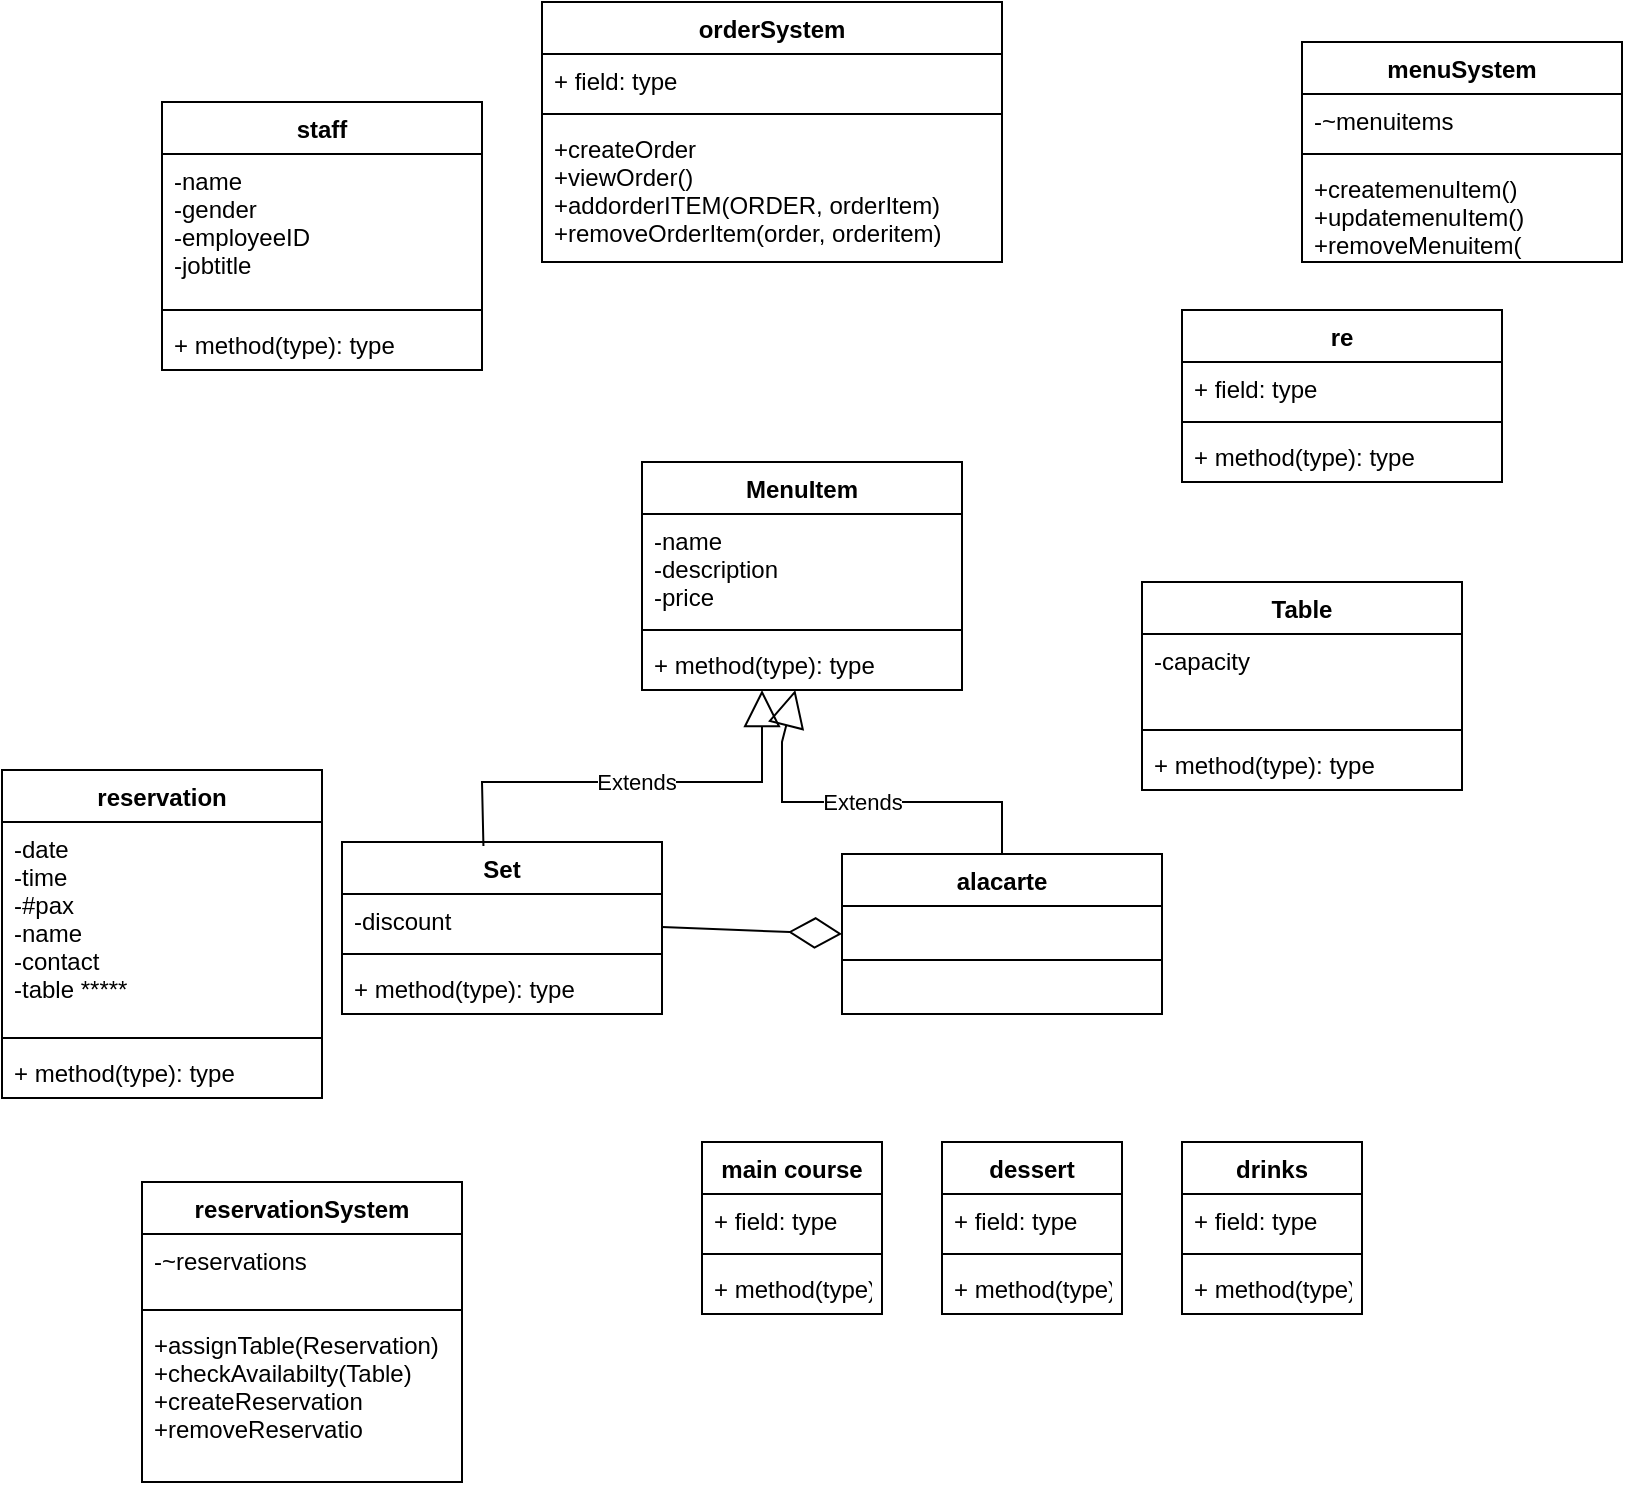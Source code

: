 <mxfile version="15.5.9" type="github">
  <diagram name="Page-1" id="c4acf3e9-155e-7222-9cf6-157b1a14988f">
    <mxGraphModel dx="2062" dy="1154" grid="1" gridSize="10" guides="1" tooltips="1" connect="1" arrows="1" fold="1" page="1" pageScale="1" pageWidth="850" pageHeight="1100" background="none" math="0" shadow="0">
      <root>
        <mxCell id="0" />
        <mxCell id="1" parent="0" />
        <mxCell id="SfxZH82AjHz1qIngCEcw-1" value="MenuItem" style="swimlane;fontStyle=1;align=center;verticalAlign=top;childLayout=stackLayout;horizontal=1;startSize=26;horizontalStack=0;resizeParent=1;resizeParentMax=0;resizeLast=0;collapsible=1;marginBottom=0;" vertex="1" parent="1">
          <mxGeometry x="340" y="540" width="160" height="114" as="geometry" />
        </mxCell>
        <mxCell id="SfxZH82AjHz1qIngCEcw-2" value="-name&#xa;-description&#xa;-price" style="text;strokeColor=none;fillColor=none;align=left;verticalAlign=top;spacingLeft=4;spacingRight=4;overflow=hidden;rotatable=0;points=[[0,0.5],[1,0.5]];portConstraint=eastwest;" vertex="1" parent="SfxZH82AjHz1qIngCEcw-1">
          <mxGeometry y="26" width="160" height="54" as="geometry" />
        </mxCell>
        <mxCell id="SfxZH82AjHz1qIngCEcw-3" value="" style="line;strokeWidth=1;fillColor=none;align=left;verticalAlign=middle;spacingTop=-1;spacingLeft=3;spacingRight=3;rotatable=0;labelPosition=right;points=[];portConstraint=eastwest;" vertex="1" parent="SfxZH82AjHz1qIngCEcw-1">
          <mxGeometry y="80" width="160" height="8" as="geometry" />
        </mxCell>
        <mxCell id="SfxZH82AjHz1qIngCEcw-4" value="+ method(type): type" style="text;strokeColor=none;fillColor=none;align=left;verticalAlign=top;spacingLeft=4;spacingRight=4;overflow=hidden;rotatable=0;points=[[0,0.5],[1,0.5]];portConstraint=eastwest;" vertex="1" parent="SfxZH82AjHz1qIngCEcw-1">
          <mxGeometry y="88" width="160" height="26" as="geometry" />
        </mxCell>
        <mxCell id="SfxZH82AjHz1qIngCEcw-5" value="Set" style="swimlane;fontStyle=1;align=center;verticalAlign=top;childLayout=stackLayout;horizontal=1;startSize=26;horizontalStack=0;resizeParent=1;resizeParentMax=0;resizeLast=0;collapsible=1;marginBottom=0;" vertex="1" parent="1">
          <mxGeometry x="190" y="730" width="160" height="86" as="geometry" />
        </mxCell>
        <mxCell id="SfxZH82AjHz1qIngCEcw-6" value="-discount" style="text;strokeColor=none;fillColor=none;align=left;verticalAlign=top;spacingLeft=4;spacingRight=4;overflow=hidden;rotatable=0;points=[[0,0.5],[1,0.5]];portConstraint=eastwest;" vertex="1" parent="SfxZH82AjHz1qIngCEcw-5">
          <mxGeometry y="26" width="160" height="26" as="geometry" />
        </mxCell>
        <mxCell id="SfxZH82AjHz1qIngCEcw-7" value="" style="line;strokeWidth=1;fillColor=none;align=left;verticalAlign=middle;spacingTop=-1;spacingLeft=3;spacingRight=3;rotatable=0;labelPosition=right;points=[];portConstraint=eastwest;" vertex="1" parent="SfxZH82AjHz1qIngCEcw-5">
          <mxGeometry y="52" width="160" height="8" as="geometry" />
        </mxCell>
        <mxCell id="SfxZH82AjHz1qIngCEcw-8" value="+ method(type): type" style="text;strokeColor=none;fillColor=none;align=left;verticalAlign=top;spacingLeft=4;spacingRight=4;overflow=hidden;rotatable=0;points=[[0,0.5],[1,0.5]];portConstraint=eastwest;" vertex="1" parent="SfxZH82AjHz1qIngCEcw-5">
          <mxGeometry y="60" width="160" height="26" as="geometry" />
        </mxCell>
        <mxCell id="SfxZH82AjHz1qIngCEcw-9" value="alacarte" style="swimlane;fontStyle=1;align=center;verticalAlign=top;childLayout=stackLayout;horizontal=1;startSize=26;horizontalStack=0;resizeParent=1;resizeParentMax=0;resizeLast=0;collapsible=1;marginBottom=0;" vertex="1" parent="1">
          <mxGeometry x="440" y="736" width="160" height="80" as="geometry" />
        </mxCell>
        <mxCell id="SfxZH82AjHz1qIngCEcw-11" value="" style="line;strokeWidth=1;fillColor=none;align=left;verticalAlign=middle;spacingTop=-1;spacingLeft=3;spacingRight=3;rotatable=0;labelPosition=right;points=[];portConstraint=eastwest;" vertex="1" parent="SfxZH82AjHz1qIngCEcw-9">
          <mxGeometry y="26" width="160" height="54" as="geometry" />
        </mxCell>
        <mxCell id="SfxZH82AjHz1qIngCEcw-14" value="Extends" style="endArrow=block;endSize=16;endFill=0;html=1;rounded=0;exitX=0.442;exitY=0.023;exitDx=0;exitDy=0;entryX=0.375;entryY=1;entryDx=0;entryDy=0;entryPerimeter=0;exitPerimeter=0;" edge="1" parent="1" source="SfxZH82AjHz1qIngCEcw-5" target="SfxZH82AjHz1qIngCEcw-4">
          <mxGeometry width="160" relative="1" as="geometry">
            <mxPoint x="340" y="590" as="sourcePoint" />
            <mxPoint x="320" y="610" as="targetPoint" />
            <Array as="points">
              <mxPoint x="260" y="700" />
              <mxPoint x="400" y="700" />
              <mxPoint x="400" y="680" />
            </Array>
          </mxGeometry>
        </mxCell>
        <mxCell id="SfxZH82AjHz1qIngCEcw-16" value="Extends" style="endArrow=block;endSize=16;endFill=0;html=1;rounded=0;exitX=0.5;exitY=0;exitDx=0;exitDy=0;" edge="1" parent="1" source="SfxZH82AjHz1qIngCEcw-9" target="SfxZH82AjHz1qIngCEcw-4">
          <mxGeometry width="160" relative="1" as="geometry">
            <mxPoint x="270.72" y="741.978" as="sourcePoint" />
            <mxPoint x="410" y="664" as="targetPoint" />
            <Array as="points">
              <mxPoint x="520" y="710" />
              <mxPoint x="410" y="710" />
              <mxPoint x="410" y="690" />
              <mxPoint x="410" y="680" />
            </Array>
          </mxGeometry>
        </mxCell>
        <mxCell id="SfxZH82AjHz1qIngCEcw-19" value="" style="endArrow=diamondThin;endFill=0;endSize=24;html=1;rounded=0;entryX=0;entryY=0.5;entryDx=0;entryDy=0;" edge="1" parent="1" target="SfxZH82AjHz1qIngCEcw-9">
          <mxGeometry width="160" relative="1" as="geometry">
            <mxPoint x="350" y="772.5" as="sourcePoint" />
            <mxPoint x="430" y="773" as="targetPoint" />
          </mxGeometry>
        </mxCell>
        <mxCell id="SfxZH82AjHz1qIngCEcw-20" value="main course" style="swimlane;fontStyle=1;align=center;verticalAlign=top;childLayout=stackLayout;horizontal=1;startSize=26;horizontalStack=0;resizeParent=1;resizeParentMax=0;resizeLast=0;collapsible=1;marginBottom=0;" vertex="1" parent="1">
          <mxGeometry x="370" y="880" width="90" height="86" as="geometry" />
        </mxCell>
        <mxCell id="SfxZH82AjHz1qIngCEcw-21" value="+ field: type" style="text;strokeColor=none;fillColor=none;align=left;verticalAlign=top;spacingLeft=4;spacingRight=4;overflow=hidden;rotatable=0;points=[[0,0.5],[1,0.5]];portConstraint=eastwest;" vertex="1" parent="SfxZH82AjHz1qIngCEcw-20">
          <mxGeometry y="26" width="90" height="26" as="geometry" />
        </mxCell>
        <mxCell id="SfxZH82AjHz1qIngCEcw-22" value="" style="line;strokeWidth=1;fillColor=none;align=left;verticalAlign=middle;spacingTop=-1;spacingLeft=3;spacingRight=3;rotatable=0;labelPosition=right;points=[];portConstraint=eastwest;" vertex="1" parent="SfxZH82AjHz1qIngCEcw-20">
          <mxGeometry y="52" width="90" height="8" as="geometry" />
        </mxCell>
        <mxCell id="SfxZH82AjHz1qIngCEcw-23" value="+ method(type): type" style="text;strokeColor=none;fillColor=none;align=left;verticalAlign=top;spacingLeft=4;spacingRight=4;overflow=hidden;rotatable=0;points=[[0,0.5],[1,0.5]];portConstraint=eastwest;" vertex="1" parent="SfxZH82AjHz1qIngCEcw-20">
          <mxGeometry y="60" width="90" height="26" as="geometry" />
        </mxCell>
        <mxCell id="SfxZH82AjHz1qIngCEcw-24" value="dessert" style="swimlane;fontStyle=1;align=center;verticalAlign=top;childLayout=stackLayout;horizontal=1;startSize=26;horizontalStack=0;resizeParent=1;resizeParentMax=0;resizeLast=0;collapsible=1;marginBottom=0;" vertex="1" parent="1">
          <mxGeometry x="490" y="880" width="90" height="86" as="geometry" />
        </mxCell>
        <mxCell id="SfxZH82AjHz1qIngCEcw-25" value="+ field: type" style="text;strokeColor=none;fillColor=none;align=left;verticalAlign=top;spacingLeft=4;spacingRight=4;overflow=hidden;rotatable=0;points=[[0,0.5],[1,0.5]];portConstraint=eastwest;" vertex="1" parent="SfxZH82AjHz1qIngCEcw-24">
          <mxGeometry y="26" width="90" height="26" as="geometry" />
        </mxCell>
        <mxCell id="SfxZH82AjHz1qIngCEcw-26" value="" style="line;strokeWidth=1;fillColor=none;align=left;verticalAlign=middle;spacingTop=-1;spacingLeft=3;spacingRight=3;rotatable=0;labelPosition=right;points=[];portConstraint=eastwest;" vertex="1" parent="SfxZH82AjHz1qIngCEcw-24">
          <mxGeometry y="52" width="90" height="8" as="geometry" />
        </mxCell>
        <mxCell id="SfxZH82AjHz1qIngCEcw-27" value="+ method(type): type" style="text;strokeColor=none;fillColor=none;align=left;verticalAlign=top;spacingLeft=4;spacingRight=4;overflow=hidden;rotatable=0;points=[[0,0.5],[1,0.5]];portConstraint=eastwest;" vertex="1" parent="SfxZH82AjHz1qIngCEcw-24">
          <mxGeometry y="60" width="90" height="26" as="geometry" />
        </mxCell>
        <mxCell id="SfxZH82AjHz1qIngCEcw-28" value="drinks" style="swimlane;fontStyle=1;align=center;verticalAlign=top;childLayout=stackLayout;horizontal=1;startSize=26;horizontalStack=0;resizeParent=1;resizeParentMax=0;resizeLast=0;collapsible=1;marginBottom=0;" vertex="1" parent="1">
          <mxGeometry x="610" y="880" width="90" height="86" as="geometry" />
        </mxCell>
        <mxCell id="SfxZH82AjHz1qIngCEcw-29" value="+ field: type" style="text;strokeColor=none;fillColor=none;align=left;verticalAlign=top;spacingLeft=4;spacingRight=4;overflow=hidden;rotatable=0;points=[[0,0.5],[1,0.5]];portConstraint=eastwest;" vertex="1" parent="SfxZH82AjHz1qIngCEcw-28">
          <mxGeometry y="26" width="90" height="26" as="geometry" />
        </mxCell>
        <mxCell id="SfxZH82AjHz1qIngCEcw-30" value="" style="line;strokeWidth=1;fillColor=none;align=left;verticalAlign=middle;spacingTop=-1;spacingLeft=3;spacingRight=3;rotatable=0;labelPosition=right;points=[];portConstraint=eastwest;" vertex="1" parent="SfxZH82AjHz1qIngCEcw-28">
          <mxGeometry y="52" width="90" height="8" as="geometry" />
        </mxCell>
        <mxCell id="SfxZH82AjHz1qIngCEcw-31" value="+ method(type): type" style="text;strokeColor=none;fillColor=none;align=left;verticalAlign=top;spacingLeft=4;spacingRight=4;overflow=hidden;rotatable=0;points=[[0,0.5],[1,0.5]];portConstraint=eastwest;" vertex="1" parent="SfxZH82AjHz1qIngCEcw-28">
          <mxGeometry y="60" width="90" height="26" as="geometry" />
        </mxCell>
        <mxCell id="SfxZH82AjHz1qIngCEcw-32" value="staff" style="swimlane;fontStyle=1;align=center;verticalAlign=top;childLayout=stackLayout;horizontal=1;startSize=26;horizontalStack=0;resizeParent=1;resizeParentMax=0;resizeLast=0;collapsible=1;marginBottom=0;" vertex="1" parent="1">
          <mxGeometry x="100" y="360" width="160" height="134" as="geometry" />
        </mxCell>
        <mxCell id="SfxZH82AjHz1qIngCEcw-33" value="-name&#xa;-gender&#xa;-employeeID&#xa;-jobtitle&#xa;" style="text;strokeColor=none;fillColor=none;align=left;verticalAlign=top;spacingLeft=4;spacingRight=4;overflow=hidden;rotatable=0;points=[[0,0.5],[1,0.5]];portConstraint=eastwest;" vertex="1" parent="SfxZH82AjHz1qIngCEcw-32">
          <mxGeometry y="26" width="160" height="74" as="geometry" />
        </mxCell>
        <mxCell id="SfxZH82AjHz1qIngCEcw-34" value="" style="line;strokeWidth=1;fillColor=none;align=left;verticalAlign=middle;spacingTop=-1;spacingLeft=3;spacingRight=3;rotatable=0;labelPosition=right;points=[];portConstraint=eastwest;" vertex="1" parent="SfxZH82AjHz1qIngCEcw-32">
          <mxGeometry y="100" width="160" height="8" as="geometry" />
        </mxCell>
        <mxCell id="SfxZH82AjHz1qIngCEcw-35" value="+ method(type): type" style="text;strokeColor=none;fillColor=none;align=left;verticalAlign=top;spacingLeft=4;spacingRight=4;overflow=hidden;rotatable=0;points=[[0,0.5],[1,0.5]];portConstraint=eastwest;" vertex="1" parent="SfxZH82AjHz1qIngCEcw-32">
          <mxGeometry y="108" width="160" height="26" as="geometry" />
        </mxCell>
        <mxCell id="SfxZH82AjHz1qIngCEcw-36" value="reservation" style="swimlane;fontStyle=1;align=center;verticalAlign=top;childLayout=stackLayout;horizontal=1;startSize=26;horizontalStack=0;resizeParent=1;resizeParentMax=0;resizeLast=0;collapsible=1;marginBottom=0;" vertex="1" parent="1">
          <mxGeometry x="20" y="694" width="160" height="164" as="geometry" />
        </mxCell>
        <mxCell id="SfxZH82AjHz1qIngCEcw-37" value="-date&#xa;-time&#xa;-#pax&#xa;-name&#xa;-contact&#xa;-table *****" style="text;strokeColor=none;fillColor=none;align=left;verticalAlign=top;spacingLeft=4;spacingRight=4;overflow=hidden;rotatable=0;points=[[0,0.5],[1,0.5]];portConstraint=eastwest;" vertex="1" parent="SfxZH82AjHz1qIngCEcw-36">
          <mxGeometry y="26" width="160" height="104" as="geometry" />
        </mxCell>
        <mxCell id="SfxZH82AjHz1qIngCEcw-38" value="" style="line;strokeWidth=1;fillColor=none;align=left;verticalAlign=middle;spacingTop=-1;spacingLeft=3;spacingRight=3;rotatable=0;labelPosition=right;points=[];portConstraint=eastwest;" vertex="1" parent="SfxZH82AjHz1qIngCEcw-36">
          <mxGeometry y="130" width="160" height="8" as="geometry" />
        </mxCell>
        <mxCell id="SfxZH82AjHz1qIngCEcw-39" value="+ method(type): type" style="text;strokeColor=none;fillColor=none;align=left;verticalAlign=top;spacingLeft=4;spacingRight=4;overflow=hidden;rotatable=0;points=[[0,0.5],[1,0.5]];portConstraint=eastwest;" vertex="1" parent="SfxZH82AjHz1qIngCEcw-36">
          <mxGeometry y="138" width="160" height="26" as="geometry" />
        </mxCell>
        <mxCell id="SfxZH82AjHz1qIngCEcw-40" value="reservationSystem" style="swimlane;fontStyle=1;align=center;verticalAlign=top;childLayout=stackLayout;horizontal=1;startSize=26;horizontalStack=0;resizeParent=1;resizeParentMax=0;resizeLast=0;collapsible=1;marginBottom=0;" vertex="1" parent="1">
          <mxGeometry x="90" y="900" width="160" height="150" as="geometry" />
        </mxCell>
        <mxCell id="SfxZH82AjHz1qIngCEcw-41" value="-~reservations" style="text;strokeColor=none;fillColor=none;align=left;verticalAlign=top;spacingLeft=4;spacingRight=4;overflow=hidden;rotatable=0;points=[[0,0.5],[1,0.5]];portConstraint=eastwest;" vertex="1" parent="SfxZH82AjHz1qIngCEcw-40">
          <mxGeometry y="26" width="160" height="34" as="geometry" />
        </mxCell>
        <mxCell id="SfxZH82AjHz1qIngCEcw-42" value="" style="line;strokeWidth=1;fillColor=none;align=left;verticalAlign=middle;spacingTop=-1;spacingLeft=3;spacingRight=3;rotatable=0;labelPosition=right;points=[];portConstraint=eastwest;" vertex="1" parent="SfxZH82AjHz1qIngCEcw-40">
          <mxGeometry y="60" width="160" height="8" as="geometry" />
        </mxCell>
        <mxCell id="SfxZH82AjHz1qIngCEcw-43" value="+assignTable(Reservation)&#xa;+checkAvailabilty(Table)&#xa;+createReservation&#xa;+removeReservatio" style="text;strokeColor=none;fillColor=none;align=left;verticalAlign=top;spacingLeft=4;spacingRight=4;overflow=hidden;rotatable=0;points=[[0,0.5],[1,0.5]];portConstraint=eastwest;" vertex="1" parent="SfxZH82AjHz1qIngCEcw-40">
          <mxGeometry y="68" width="160" height="82" as="geometry" />
        </mxCell>
        <mxCell id="SfxZH82AjHz1qIngCEcw-44" value="Table" style="swimlane;fontStyle=1;align=center;verticalAlign=top;childLayout=stackLayout;horizontal=1;startSize=26;horizontalStack=0;resizeParent=1;resizeParentMax=0;resizeLast=0;collapsible=1;marginBottom=0;" vertex="1" parent="1">
          <mxGeometry x="590" y="600" width="160" height="104" as="geometry" />
        </mxCell>
        <mxCell id="SfxZH82AjHz1qIngCEcw-45" value="-capacity" style="text;strokeColor=none;fillColor=none;align=left;verticalAlign=top;spacingLeft=4;spacingRight=4;overflow=hidden;rotatable=0;points=[[0,0.5],[1,0.5]];portConstraint=eastwest;" vertex="1" parent="SfxZH82AjHz1qIngCEcw-44">
          <mxGeometry y="26" width="160" height="44" as="geometry" />
        </mxCell>
        <mxCell id="SfxZH82AjHz1qIngCEcw-46" value="" style="line;strokeWidth=1;fillColor=none;align=left;verticalAlign=middle;spacingTop=-1;spacingLeft=3;spacingRight=3;rotatable=0;labelPosition=right;points=[];portConstraint=eastwest;" vertex="1" parent="SfxZH82AjHz1qIngCEcw-44">
          <mxGeometry y="70" width="160" height="8" as="geometry" />
        </mxCell>
        <mxCell id="SfxZH82AjHz1qIngCEcw-47" value="+ method(type): type" style="text;strokeColor=none;fillColor=none;align=left;verticalAlign=top;spacingLeft=4;spacingRight=4;overflow=hidden;rotatable=0;points=[[0,0.5],[1,0.5]];portConstraint=eastwest;" vertex="1" parent="SfxZH82AjHz1qIngCEcw-44">
          <mxGeometry y="78" width="160" height="26" as="geometry" />
        </mxCell>
        <mxCell id="SfxZH82AjHz1qIngCEcw-48" value="menuSystem" style="swimlane;fontStyle=1;align=center;verticalAlign=top;childLayout=stackLayout;horizontal=1;startSize=26;horizontalStack=0;resizeParent=1;resizeParentMax=0;resizeLast=0;collapsible=1;marginBottom=0;" vertex="1" parent="1">
          <mxGeometry x="670" y="330" width="160" height="110" as="geometry" />
        </mxCell>
        <mxCell id="SfxZH82AjHz1qIngCEcw-49" value="-~menuitems" style="text;strokeColor=none;fillColor=none;align=left;verticalAlign=top;spacingLeft=4;spacingRight=4;overflow=hidden;rotatable=0;points=[[0,0.5],[1,0.5]];portConstraint=eastwest;" vertex="1" parent="SfxZH82AjHz1qIngCEcw-48">
          <mxGeometry y="26" width="160" height="26" as="geometry" />
        </mxCell>
        <mxCell id="SfxZH82AjHz1qIngCEcw-50" value="" style="line;strokeWidth=1;fillColor=none;align=left;verticalAlign=middle;spacingTop=-1;spacingLeft=3;spacingRight=3;rotatable=0;labelPosition=right;points=[];portConstraint=eastwest;" vertex="1" parent="SfxZH82AjHz1qIngCEcw-48">
          <mxGeometry y="52" width="160" height="8" as="geometry" />
        </mxCell>
        <mxCell id="SfxZH82AjHz1qIngCEcw-51" value="+createmenuItem()&#xa;+updatemenuItem()&#xa;+removeMenuitem(" style="text;strokeColor=none;fillColor=none;align=left;verticalAlign=top;spacingLeft=4;spacingRight=4;overflow=hidden;rotatable=0;points=[[0,0.5],[1,0.5]];portConstraint=eastwest;" vertex="1" parent="SfxZH82AjHz1qIngCEcw-48">
          <mxGeometry y="60" width="160" height="50" as="geometry" />
        </mxCell>
        <mxCell id="SfxZH82AjHz1qIngCEcw-52" value="orderSystem" style="swimlane;fontStyle=1;align=center;verticalAlign=top;childLayout=stackLayout;horizontal=1;startSize=26;horizontalStack=0;resizeParent=1;resizeParentMax=0;resizeLast=0;collapsible=1;marginBottom=0;" vertex="1" parent="1">
          <mxGeometry x="290" y="310" width="230" height="130" as="geometry" />
        </mxCell>
        <mxCell id="SfxZH82AjHz1qIngCEcw-53" value="+ field: type" style="text;strokeColor=none;fillColor=none;align=left;verticalAlign=top;spacingLeft=4;spacingRight=4;overflow=hidden;rotatable=0;points=[[0,0.5],[1,0.5]];portConstraint=eastwest;" vertex="1" parent="SfxZH82AjHz1qIngCEcw-52">
          <mxGeometry y="26" width="230" height="26" as="geometry" />
        </mxCell>
        <mxCell id="SfxZH82AjHz1qIngCEcw-54" value="" style="line;strokeWidth=1;fillColor=none;align=left;verticalAlign=middle;spacingTop=-1;spacingLeft=3;spacingRight=3;rotatable=0;labelPosition=right;points=[];portConstraint=eastwest;" vertex="1" parent="SfxZH82AjHz1qIngCEcw-52">
          <mxGeometry y="52" width="230" height="8" as="geometry" />
        </mxCell>
        <mxCell id="SfxZH82AjHz1qIngCEcw-55" value="+createOrder&#xa;+viewOrder()&#xa;+addorderITEM(ORDER, orderItem)&#xa;+removeOrderItem(order, orderitem)&#xa;" style="text;strokeColor=none;fillColor=none;align=left;verticalAlign=top;spacingLeft=4;spacingRight=4;overflow=hidden;rotatable=0;points=[[0,0.5],[1,0.5]];portConstraint=eastwest;" vertex="1" parent="SfxZH82AjHz1qIngCEcw-52">
          <mxGeometry y="60" width="230" height="70" as="geometry" />
        </mxCell>
        <mxCell id="SfxZH82AjHz1qIngCEcw-58" value="re" style="swimlane;fontStyle=1;align=center;verticalAlign=top;childLayout=stackLayout;horizontal=1;startSize=26;horizontalStack=0;resizeParent=1;resizeParentMax=0;resizeLast=0;collapsible=1;marginBottom=0;" vertex="1" parent="1">
          <mxGeometry x="610" y="464" width="160" height="86" as="geometry" />
        </mxCell>
        <mxCell id="SfxZH82AjHz1qIngCEcw-59" value="+ field: type" style="text;strokeColor=none;fillColor=none;align=left;verticalAlign=top;spacingLeft=4;spacingRight=4;overflow=hidden;rotatable=0;points=[[0,0.5],[1,0.5]];portConstraint=eastwest;" vertex="1" parent="SfxZH82AjHz1qIngCEcw-58">
          <mxGeometry y="26" width="160" height="26" as="geometry" />
        </mxCell>
        <mxCell id="SfxZH82AjHz1qIngCEcw-60" value="" style="line;strokeWidth=1;fillColor=none;align=left;verticalAlign=middle;spacingTop=-1;spacingLeft=3;spacingRight=3;rotatable=0;labelPosition=right;points=[];portConstraint=eastwest;" vertex="1" parent="SfxZH82AjHz1qIngCEcw-58">
          <mxGeometry y="52" width="160" height="8" as="geometry" />
        </mxCell>
        <mxCell id="SfxZH82AjHz1qIngCEcw-61" value="+ method(type): type" style="text;strokeColor=none;fillColor=none;align=left;verticalAlign=top;spacingLeft=4;spacingRight=4;overflow=hidden;rotatable=0;points=[[0,0.5],[1,0.5]];portConstraint=eastwest;" vertex="1" parent="SfxZH82AjHz1qIngCEcw-58">
          <mxGeometry y="60" width="160" height="26" as="geometry" />
        </mxCell>
      </root>
    </mxGraphModel>
  </diagram>
</mxfile>

